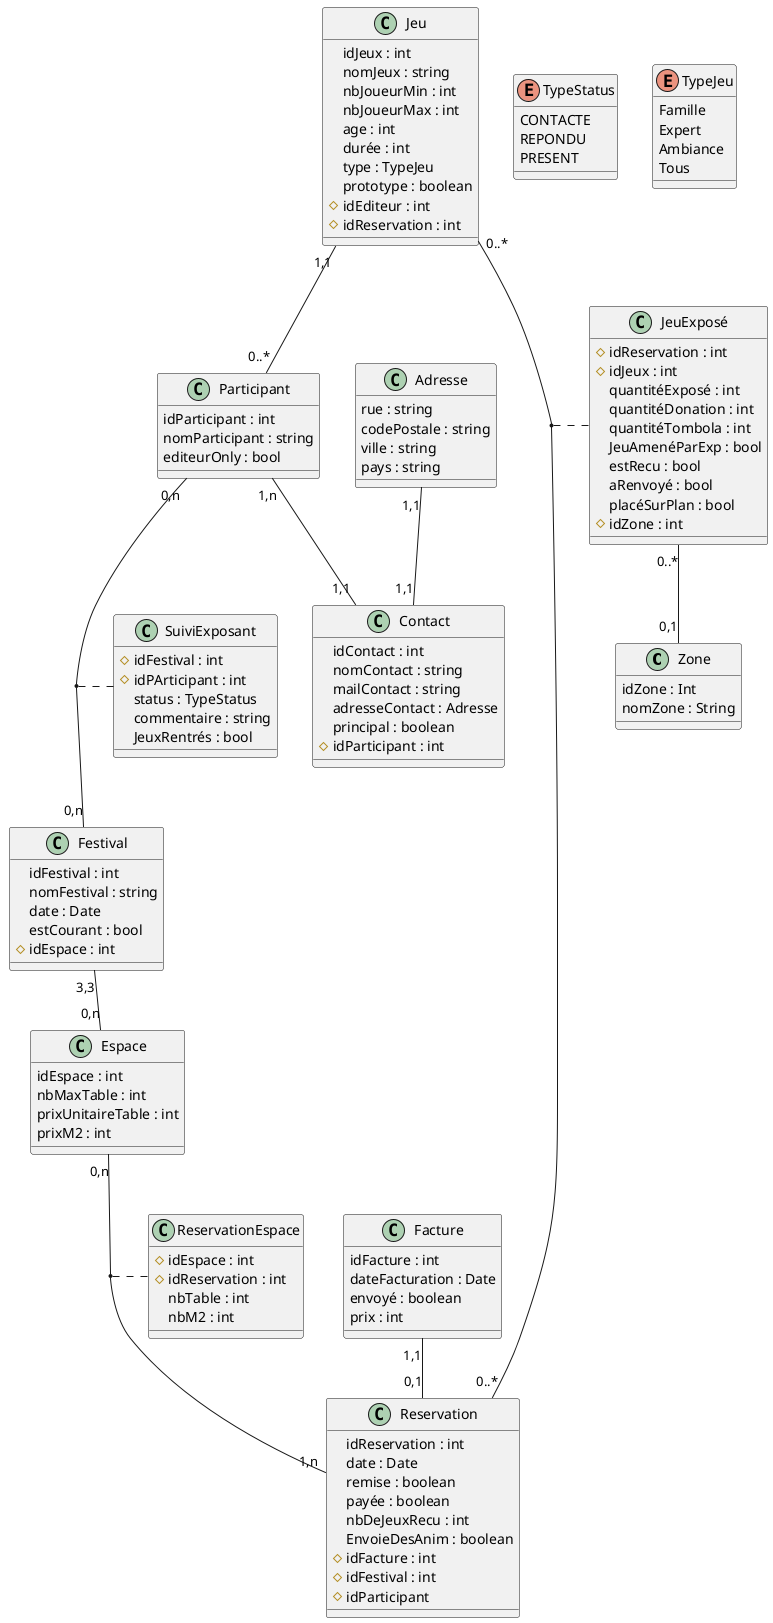 @startuml festival

class Zone {
  idZone : Int
  nomZone : String
}

class JeuExposé {
   #idReservation : int
   #idJeux : int
   quantitéExposé : int
   quantitéDonation : int
   quantitéTombola : int
   JeuAmenéParExp : bool
   estRecu : bool
   aRenvoyé : bool
   placéSurPlan : bool
   #idZone : int

}

class Facture {
    idFacture : int
    dateFacturation : Date
    envoyé : boolean
    prix : int
}

class Reservation {
    idReservation : int
    date : Date
    remise : boolean
    payée : boolean
    nbDeJeuxRecu : int
    EnvoieDesAnim : boolean
    #idFacture : int
    #idFestival : int
    #idParticipant
}

class ReservationEspace {
    #idEspace : int
    #idReservation : int
    nbTable : int
    nbM2 : int
}

class Espace {
    idEspace : int
    nbMaxTable : int
    prixUnitaireTable : int
    prixM2 : int

}

class Festival {
    idFestival : int
    nomFestival : string
    date : Date
    estCourant : bool
    #idEspace : int
}

class Participant {
    idParticipant : int
    nomParticipant : string
    editeurOnly : bool
}

class Jeu {
    idJeux : int
    nomJeux : string
    nbJoueurMin : int
    nbJoueurMax : int
    age : int
    durée : int
    type : TypeJeu
    prototype : boolean
    #idEditeur : int
    #idReservation : int
}

class Contact {
    idContact : int
    nomContact : string
    mailContact : string
    adresseContact : Adresse
    principal : boolean
    #idParticipant : int
}

class Adresse {
    rue : string
    codePostale : string
    ville : string
    pays : string
}

class SuiviExposant {
    #idFestival : int
    #idPArticipant : int
    status : TypeStatus
    commentaire : string
    JeuxRentrés : bool
}

enum TypeStatus {
    CONTACTE
    REPONDU
    PRESENT
}

enum TypeJeu {
    Famille
    Expert
    Ambiance
    Tous
}

JeuExposé "0..*" -- "0,1" Zone
Jeu "0..*" -- "0..*" Reservation
(Jeu, Reservation) . JeuExposé
Jeu "1,1" -- "0..*" Participant
Participant "0,n" -- "0,n" Festival
(Participant, Festival) . SuiviExposant
Festival "3,3" -- "0,n" Espace
Espace "0,n" -- "1,n" Reservation
(Espace, Reservation) . ReservationEspace

Adresse "1,1" -- "1,1" Contact
Facture "1,1" -- "0,1" Reservation
Participant "1,n" -- "1,1" Contact









@enduml

